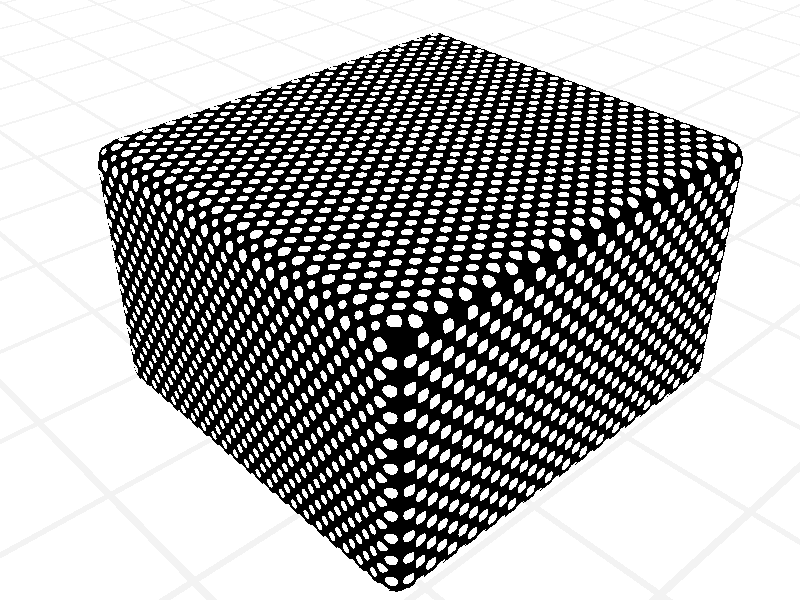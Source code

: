 // POV-Ray 3.6/3.7 Scene File "pigment_pattern_leopard_0.pov"
// author: Friedrich A. Lohmueller, Dec-2012
// email: Friedrich.Lohmueller_at_t-online.de
// homepage: http://www.f-lohmueller.de
//--------------------------------------------------------------------------
#version 3.6;
global_settings{ assumed_gamma 1.0 } 
#default{ finish{ ambient 0.1 diffuse 0.9 }}
//--------------------------------------------------------------------------
#include "colors.inc"
#include "textures.inc"
#include "glass.inc"
#include "metals.inc"
#include "golds.inc"
#include "stones.inc"
#include "woods.inc"
#include "shapes.inc"
#include "shapes2.inc"
#include "functions.inc"
#include "math.inc"
#include "transforms.inc"
//-------------------------------------------------------------------------------------------------------<<<<
// camera with object (like copyright etc.) fix conected to camera for animations!
//--------------------------------------------------------------------------------------------------------<<<<
//--------------------------------------------------------------------------------------------------------<<<<
//------------------------------------------------------------- Camera_Position, Camera_look_at, Camera_Angle
#declare Camera_Number = 1 ;
//---------------------------
#declare Copyright_On = 1;  // 0 = off, 1 = on = with copyright //--------------<<<------ copyright on/off
//--------------------------------------------------------------------------------------------------------<<<<
//--------------------------------------------------------------------------------------------------------<<<<
#switch ( Camera_Number )
#case (0)
  #declare Ultra_Wide_Angle_On = 0;// don't use fish eye - for proper text
  #declare Orthographic_On = 0;// don't use fish eye - for proper text
  #declare Camera_Position = < 0.00, 1.00, -5.00> ;  // front view
  #declare Camera_Look_At  = < 0.00, 1.00,  0.00> ;
  #declare Camera_Angle    =  65 ;
  #declare Camera_Rotate = <0,0,0>; // tilling of the camera!!
#break
#case (1)
  #declare Ultra_Wide_Angle_On = 0;// don't use fish eye - for proper text
  #declare Orthographic_On = 0;// don't use fish eye - for proper text
  #declare Camera_Position = < 5.00, 5.00, -4.00> ;  // diagonal view
  #declare Camera_Look_At  = < 0.70, 1,  0.00> ;
  #declare Camera_Angle    =  42 ;
  #declare Camera_Rotate = <0,0,0>; // tilling of the camera!!
#break
#case (2)
  #declare Ultra_Wide_Angle_On = 0;// don't use fish eye - for proper text
  #declare Orthographic_On = 0;// don't use fish eye - for proper text
  #declare Camera_Position = < 0.00, 1.00,-20.00> ;  // front view
  #declare Camera_Look_At  = < 0.00, 1.00,  0.00> ;
  #declare Camera_Angle    =  65 ;
  #declare Camera_Rotate = <0,0,0>; // tilling of the camera!!
#break
#case (3)
  #declare Ultra_Wide_Angle_On = 0;// don't use fish eye - for proper text
  #declare Orthographic_On = 0;// don't use fish eye - for proper text
  #declare Camera_Position = < 0.00, 8.00,  0+0.000> ;  // top view
  #declare Camera_Look_At  = < 0.00, 0.00,  0+0.001> ;
  #declare Camera_Angle    =  65 ;
  #declare Camera_Rotate = <0,0,0>; // tilling of the camera!!
#break
#else
  #declare Ultra_Wide_Angle_On = 0;// don't use fish eye - for proper text
  #declare Orthographic_On = 0;// don't use fish eye - for proper text
  #declare Camera_Position = < 0.00, 1.00,-20.00> ;  // front view
  #declare Camera_Look_At  = < 0.00, 1.00,  0.00> ;
  #declare Camera_Angle    =  65 ;
  #declare Camera_Rotate = <0,0,0>; // tilling of the camera!!
#break
#end // of "#switch ( Camera_Number )" -----------------------------
//---------------------------------------------------------------------
//--------------------------------------------------------------------------------------------------------<<<<
//--------------------------------------------------------------------------------------------------------<<<<
#if ((Camera_Position.x = Camera_Look_At.x) & (Camera_Position.z = Camera_Look_At.z))
     #declare Camera_Position = Camera_Position + <0,0.000001,0.000001>;
     // Attention: Avoid to fly too near over the look_at point
     // this may cause an abrupt change of the camera direction
#end //--------------------------------------------------------
#declare Direction_of_view = Camera_Look_At-Camera_Position;
// The following needs "math.inc":
// In which direction to turn relative x axis horizontally:
#declare Direction_Horizontal = VPerp_To_Plane (y, Direction_of_view);
// In which direction to turn relative y axis vertically:
#declare Direction_Vertical   = -VPerp_To_Plane (Direction_Horizontal, Direction_of_view);
//-------------------------------------------------------------------------------------------------------<<<<
camera{ #if (Ultra_Wide_Angle_On = 1) ultra_wide_angle #end  // don't use fish eye - for proper text
        #if (Orthographic_On = 1)     orthographic     #end // don't use fish eye - for proper text
        location Camera_Position
        right    x*image_width/image_height
        angle    Camera_Angle
        look_at  Camera_Look_At
        rotate   Camera_Rotate
      }
//------------------------------------------------------------------------------------------------------<<<<<
//------------------------------------------------------------------------------------------------------<<<<<
//------------------------------------------------------------------------
//------------------------------------------------------------------------
// sun -------------------------------------------------------------------
light_source{<1500,2500,-2500> color White*0.9}           // sun light
light_source{ Camera_Position  color rgb<0.9,0.9,1>*0.1}  // flash light

// sky -------------------------------------------------------------------
sky_sphere{ pigment{ gradient <0,1,0>
                     color_map{ [0   color rgb<1,1,1>         ]//White
                                [0.4 color rgb<0.14,0.14,0.56>]//~Navy
                                [0.6 color rgb<0.14,0.14,0.56>]//~Navy
                                [1.0 color rgb<1,1,1>         ]//White
                              }
                     scale 2 }
           } // end of sky_sphere
//------------------------------------------------------------------------

//------------------------------ the Axes --------------------------------
//------------------------------------------------------------------------
#macro Axis_( AxisLen, Dark_Texture,Light_Texture)
 union{
    cylinder { <0,-AxisLen,0>,<0,AxisLen,0>,0.05
               texture{checker texture{Dark_Texture }
                               texture{Light_Texture}
                       translate<0.1,0,0.1>}
             }
    cone{<0,AxisLen,0>,0.2,<0,AxisLen+0.7,0>,0
          texture{Dark_Texture}
         }
     } // end of union
#end // of macro "Axis()"
//------------------------------------------------------------------------
#macro AxisXYZ( AxisLenX, AxisLenY, AxisLenZ, Tex_Dark, Tex_Light)
//--------------------- drawing of 3 Axes --------------------------------
#declare Text_Rotate = <10,-45,0>;
union{
#if (AxisLenX != 0)
 object { Axis_(AxisLenX, Tex_Dark, Tex_Light)   rotate< 0,0,-90>}// x-Axis
 text   { ttf "arial.ttf",  "x",  0.15,  0  texture{Tex_Dark}
          rotate Text_Rotate scale 0.5 translate <AxisLenX+0.15,0.2,-0.05> no_shadow }
#end // of #if
#if (AxisLenY != 0)
 object { Axis_(AxisLenY, Tex_Dark, Tex_Light)   rotate< 0,0,  0>}// y-Axis
 text   { ttf "arial.ttf",  "y",  0.15,  0  texture{Tex_Dark}
          rotate <Text_Rotate.x,0,0> scale 0.5 translate <-0.35,AxisLenY+0.20,-0.05> rotate <0,Text_Rotate.y,0> no_shadow }
#end // of #if
#if (AxisLenZ != 0)
 object { Axis_(AxisLenZ, Tex_Dark, Tex_Light)   rotate<90,0,  0>}// z-Axis
 text   { ttf "arial.ttf",  "z",  0.15,  0  texture{Tex_Dark}
          rotate Text_Rotate scale 0.65 translate <-0.75,0.2,AxisLenZ+0.10> no_shadow }
#end // of #if
} // end of union
#end// of macro "AxisXYZ( ... )"
//------------------------------------------------------------------------

#declare Texture_A_Dark  = texture {
                               pigment{ color rgb<1,0.45,0>}
                               finish { phong 1}
                             }
#declare Texture_A_Light = texture {
                               pigment{ color rgb<1,1,1>}
                               finish { phong 1}
                             }

//object{ AxisXYZ( 4.5, 3.0, 5, Texture_A_Dark, Texture_A_Light) scale 0.5}
//-------------------------------------------------- end of coordinate axes


// ground -----------------------------------------------------------------
//---------------------------------<<< settings of squared plane dimensions
#declare RasterScale = 1.0;
#declare RasterHalfLine  = 0.025;
#declare RasterHalfLineZ = 0.025;
//-------------------------------------------------------------------------
#macro Raster(RScale, HLine)
       pigment{ gradient x scale RScale
                color_map{[0.000   color rgbt<1,1,1,0>*0.9]
                          [0+HLine color rgbt<1,1,1,0>*0.9]
                          [0+HLine color rgbt<1,1,1,1>]
                          [1-HLine color rgbt<1,1,1,1>]
                          [1-HLine color rgbt<1,1,1,0>*0.9]
                          [1.000   color rgbt<1,1,1,0>*0.9]} }
 #end// of Raster(RScale, HLine)-macro
//-------------------------------------------------------------------------


plane { <0,1,0>, 0    // plane with layered textures
        texture { pigment{color White*1.1}
                  finish {ambient 0.45 diffuse 0.85}}
        texture { Raster(RasterScale,RasterHalfLine ) rotate<0,0,0> }
        texture { Raster(RasterScale,RasterHalfLineZ) rotate<0,90,0>}
        rotate<0,0,0>
      }
//------------------------------------------------ end of squared plane XZ
                
//--------------------------------------------------------------------------
//---------------------------- objects in scene ----------------------------
//--------------------------------------------------------------------------

 

//-------------------------------------------------
#declare Pigment_1 = 
pigment{ 
 leopard scale 0.075 turbulence 0
   color_map{
    [0.00 color rgb<0,0,0>]
    [0.2  color rgb<0,0,0>]
    [0.2  color rgb<1,1,1>]
    [1.00 color rgb<1,1,1>]
   }//end of color_map (optionnal)
 rotate<45,0,0>
} // end of pigment
//-------------------------------------------------
object{ 
  Round_Box(<-1,0,-1.25>,<2,2,2>, 0.15,0)  
  texture{ 
    pigment{ Pigment_1 }
    finish { phong 1 }
    scale  0.27 translate<0,0,-0.01>
  } // end texture
} // ----------------------------------------------
